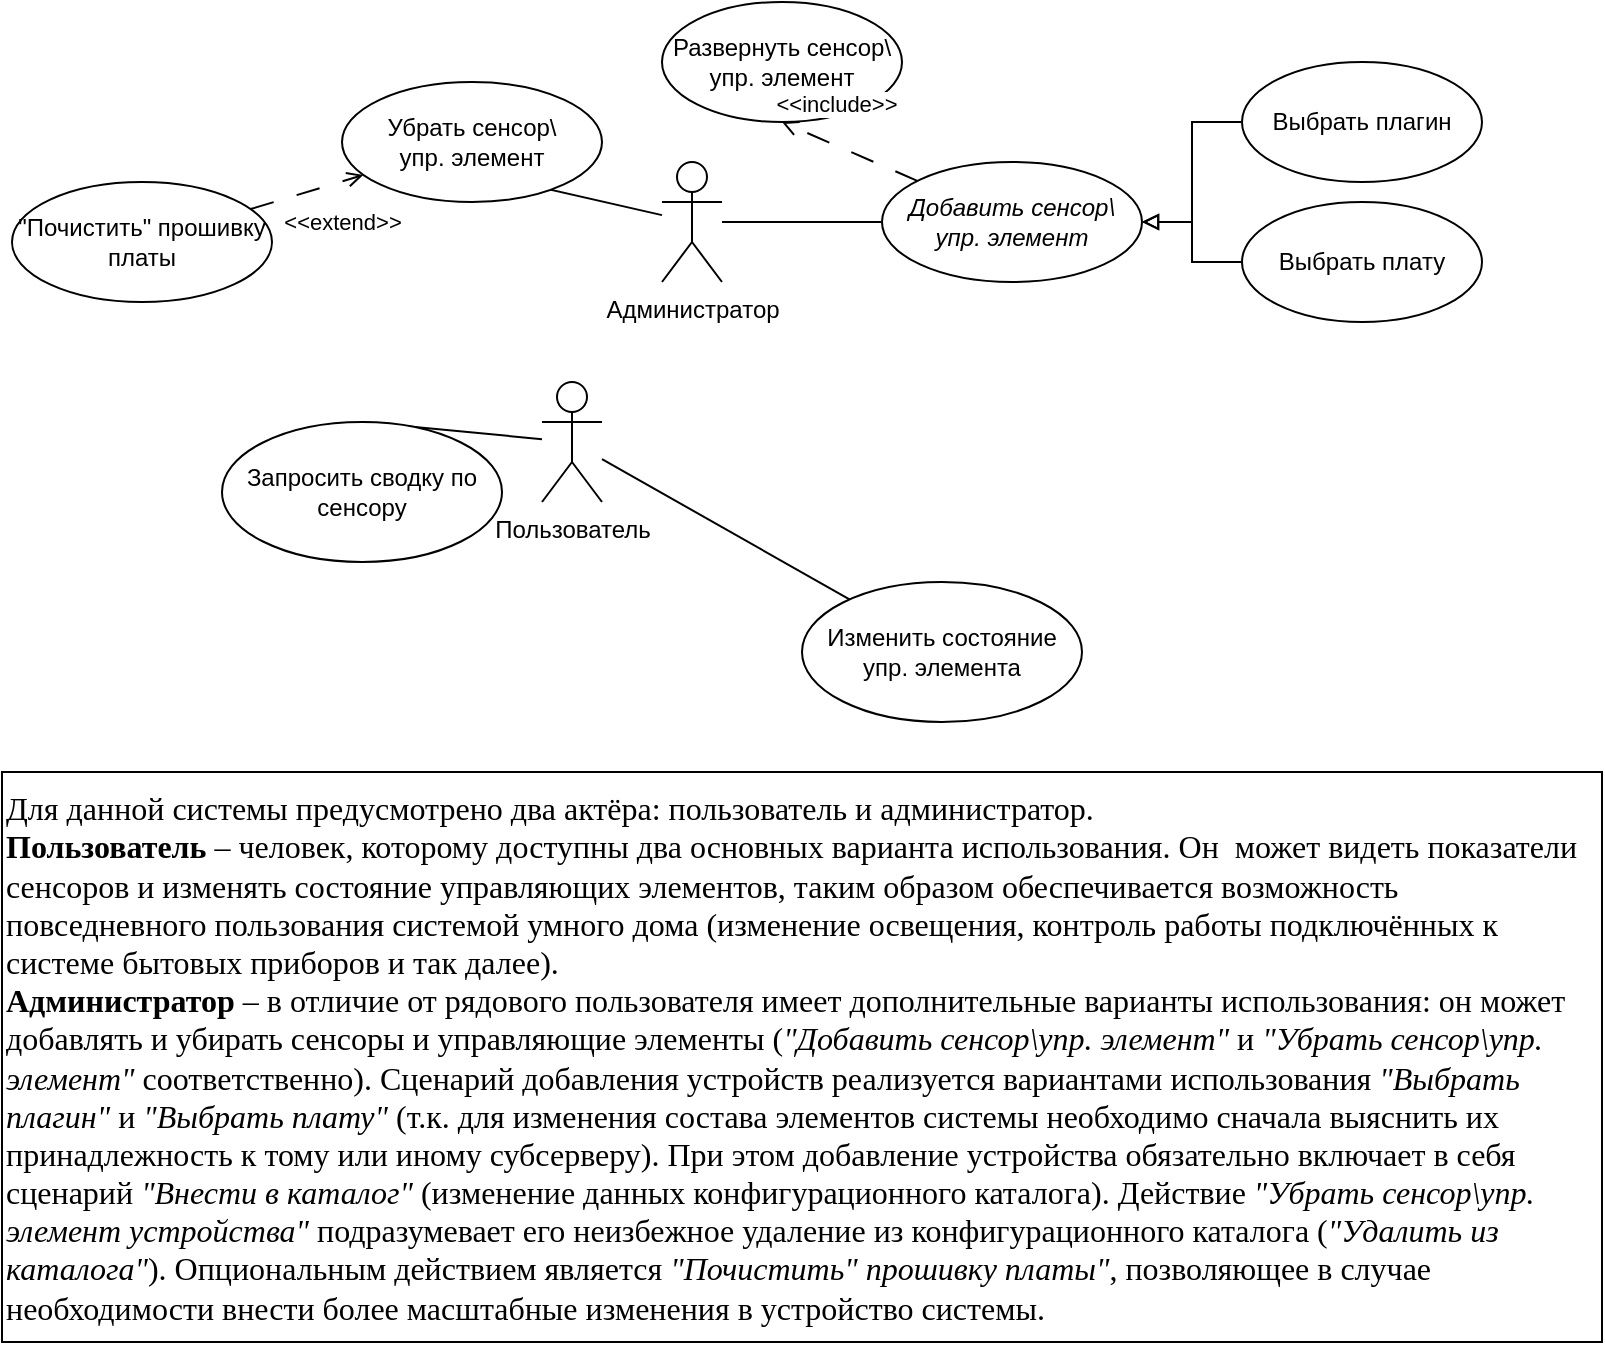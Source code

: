 <mxfile version="22.1.7" type="github">
  <diagram name="Страница — 1" id="LTqVgdhhhah4Ef-IsAjk">
    <mxGraphModel dx="2192" dy="593" grid="1" gridSize="10" guides="1" tooltips="1" connect="1" arrows="1" fold="1" page="1" pageScale="1" pageWidth="827" pageHeight="1169" math="0" shadow="0">
      <root>
        <mxCell id="0" />
        <mxCell id="1" parent="0" />
        <mxCell id="8Lzk3z1pBCngfyzM7mtx-12" style="edgeStyle=orthogonalEdgeStyle;rounded=0;orthogonalLoop=1;jettySize=auto;html=1;endArrow=none;endFill=0;" parent="1" source="8Lzk3z1pBCngfyzM7mtx-1" target="8Lzk3z1pBCngfyzM7mtx-4" edge="1">
          <mxGeometry relative="1" as="geometry" />
        </mxCell>
        <mxCell id="8Lzk3z1pBCngfyzM7mtx-21" style="rounded=0;orthogonalLoop=1;jettySize=auto;html=1;entryX=0;entryY=0.5;entryDx=0;entryDy=0;endArrow=none;endFill=0;" parent="1" source="8Lzk3z1pBCngfyzM7mtx-1" target="8Lzk3z1pBCngfyzM7mtx-20" edge="1">
          <mxGeometry relative="1" as="geometry" />
        </mxCell>
        <mxCell id="8Lzk3z1pBCngfyzM7mtx-1" value="Администратор" style="shape=umlActor;verticalLabelPosition=bottom;verticalAlign=top;html=1;" parent="1" vertex="1">
          <mxGeometry x="310" y="150" width="30" height="60" as="geometry" />
        </mxCell>
        <mxCell id="8Lzk3z1pBCngfyzM7mtx-4" value="&lt;i&gt;Добавить сенсор\&lt;br&gt;упр. элемент&lt;/i&gt;" style="ellipse;whiteSpace=wrap;html=1;" parent="1" vertex="1">
          <mxGeometry x="420" y="150" width="130" height="60" as="geometry" />
        </mxCell>
        <mxCell id="8Lzk3z1pBCngfyzM7mtx-16" style="rounded=0;orthogonalLoop=1;jettySize=auto;html=1;entryX=0.5;entryY=0;entryDx=0;entryDy=0;endArrow=none;endFill=0;" parent="1" source="8Lzk3z1pBCngfyzM7mtx-5" target="8Lzk3z1pBCngfyzM7mtx-14" edge="1">
          <mxGeometry relative="1" as="geometry" />
        </mxCell>
        <mxCell id="8Lzk3z1pBCngfyzM7mtx-17" style="rounded=0;orthogonalLoop=1;jettySize=auto;html=1;endArrow=none;endFill=0;" parent="1" source="8Lzk3z1pBCngfyzM7mtx-5" target="8Lzk3z1pBCngfyzM7mtx-15" edge="1">
          <mxGeometry relative="1" as="geometry" />
        </mxCell>
        <mxCell id="8Lzk3z1pBCngfyzM7mtx-5" value="Пользователь" style="shape=umlActor;verticalLabelPosition=bottom;verticalAlign=top;html=1;" parent="1" vertex="1">
          <mxGeometry x="250" y="260" width="30" height="60" as="geometry" />
        </mxCell>
        <mxCell id="8Lzk3z1pBCngfyzM7mtx-10" style="edgeStyle=orthogonalEdgeStyle;rounded=0;orthogonalLoop=1;jettySize=auto;html=1;entryX=1;entryY=0.5;entryDx=0;entryDy=0;endArrow=block;endFill=0;" parent="1" source="8Lzk3z1pBCngfyzM7mtx-6" target="8Lzk3z1pBCngfyzM7mtx-4" edge="1">
          <mxGeometry relative="1" as="geometry" />
        </mxCell>
        <mxCell id="8Lzk3z1pBCngfyzM7mtx-6" value="Выбрать плагин" style="ellipse;whiteSpace=wrap;html=1;" parent="1" vertex="1">
          <mxGeometry x="600" y="100" width="120" height="60" as="geometry" />
        </mxCell>
        <mxCell id="8Lzk3z1pBCngfyzM7mtx-11" style="edgeStyle=orthogonalEdgeStyle;rounded=0;orthogonalLoop=1;jettySize=auto;html=1;endArrow=block;endFill=0;" parent="1" source="8Lzk3z1pBCngfyzM7mtx-7" target="8Lzk3z1pBCngfyzM7mtx-4" edge="1">
          <mxGeometry relative="1" as="geometry" />
        </mxCell>
        <mxCell id="8Lzk3z1pBCngfyzM7mtx-7" value="Выбрать плату" style="ellipse;whiteSpace=wrap;html=1;" parent="1" vertex="1">
          <mxGeometry x="600" y="170" width="120" height="60" as="geometry" />
        </mxCell>
        <mxCell id="8Lzk3z1pBCngfyzM7mtx-8" value="Развернуть сенсор\&lt;br&gt;упр. элемент" style="ellipse;whiteSpace=wrap;html=1;" parent="1" vertex="1">
          <mxGeometry x="310" y="70" width="120" height="60" as="geometry" />
        </mxCell>
        <mxCell id="8Lzk3z1pBCngfyzM7mtx-14" value="Запросить сводку по сенсору" style="ellipse;whiteSpace=wrap;html=1;" parent="1" vertex="1">
          <mxGeometry x="90" y="280" width="140" height="70" as="geometry" />
        </mxCell>
        <mxCell id="8Lzk3z1pBCngfyzM7mtx-15" value="Изменить состояние упр. элемента" style="ellipse;whiteSpace=wrap;html=1;" parent="1" vertex="1">
          <mxGeometry x="380" y="360" width="140" height="70" as="geometry" />
        </mxCell>
        <mxCell id="8Lzk3z1pBCngfyzM7mtx-20" value="Убрать сенсор\&lt;br&gt;упр. элемент" style="ellipse;whiteSpace=wrap;html=1;" parent="1" vertex="1">
          <mxGeometry x="150" y="110" width="130" height="60" as="geometry" />
        </mxCell>
        <mxCell id="8Lzk3z1pBCngfyzM7mtx-25" value="&amp;lt;&amp;lt;extend&amp;gt;&amp;gt;" style="rounded=0;orthogonalLoop=1;jettySize=auto;html=1;dashed=1;dashPattern=12 12;endArrow=open;endFill=0;" parent="1" source="8Lzk3z1pBCngfyzM7mtx-24" target="8Lzk3z1pBCngfyzM7mtx-20" edge="1">
          <mxGeometry x="0.418" y="-19" relative="1" as="geometry">
            <mxPoint as="offset" />
          </mxGeometry>
        </mxCell>
        <mxCell id="8Lzk3z1pBCngfyzM7mtx-24" value="&quot;Почистить&quot; прошивку платы" style="ellipse;whiteSpace=wrap;html=1;" parent="1" vertex="1">
          <mxGeometry x="-15" y="160" width="130" height="60" as="geometry" />
        </mxCell>
        <mxCell id="7xNzpW6Ljf1oBYX3WRYf-2" value="&lt;div style=&quot;font-size: 16px;&quot;&gt;&lt;font style=&quot;font-size: 16px;&quot;&gt;Для данной системы предусмотрено два актёра: пользователь и администратор.&lt;/font&gt;&lt;/div&gt;&lt;div style=&quot;font-size: 16px;&quot;&gt;&lt;font style=&quot;font-size: 16px;&quot;&gt;&lt;b&gt;Пользователь &lt;/b&gt;– человек, которому доступны два основных варианта использования. Он&amp;nbsp; может видеть показатели сенсоров и изменять состояние управляющих элементов, таким образом обеспечивается возможность повседневного пользования системой умного дома (изменение освещения, контроль работы подключённых к системе бытовых приборов и так далее).&lt;/font&gt;&lt;/div&gt;&lt;div style=&quot;font-size: 16px;&quot;&gt;&lt;font style=&quot;font-size: 16px;&quot;&gt;&lt;b&gt;Администратор &lt;/b&gt;– в отличие от рядового пользователя имеет дополнительные варианты использования: он может добавлять и убирать сенсоры и управляющие элементы (&lt;i&gt;&quot;Добавить сенсор\упр. элемент&quot;&lt;/i&gt; и &lt;i&gt;&quot;Убрать сенсор\упр. элемент&quot;&lt;/i&gt; соответственно). Сценарий добавления устройств реализуется вариантами использования &lt;i&gt;&quot;Выбрать плагин&quot;&lt;/i&gt; и &lt;i&gt;&quot;Выбрать плату&quot;&lt;/i&gt; (т.к. для изменения состава элементов системы необходимо сначала выяснить их принадлежность к тому или иному субсерверу). При этом добавление устройства обязательно включает в себя сценарий &lt;i&gt;&quot;Внести в каталог&quot; &lt;/i&gt;(изменение данных конфигурационного каталога). Действие &lt;i&gt;&quot;Убрать сенсор\упр. элемент устройства&quot;&lt;/i&gt; подразумевает его неизбежное удаление из конфигурационного каталога (&lt;i&gt;&quot;Удалить из каталога&quot;&lt;/i&gt;). Опциональным действием является &lt;i&gt;&quot;Почистить&quot; прошивку платы&quot;&lt;/i&gt;, позволяющее в случае необходимости внести более масштабные изменения в устройство системы.&amp;nbsp;&lt;/font&gt;&lt;/div&gt;" style="rounded=0;whiteSpace=wrap;html=1;align=left;fontFamily=Times New Roman;" parent="1" vertex="1">
          <mxGeometry x="-20" y="455" width="800" height="285" as="geometry" />
        </mxCell>
        <mxCell id="OE0huEzDASAAwvuuLTIl-3" value="&amp;lt;&amp;lt;include&amp;gt;&amp;gt;" style="rounded=0;orthogonalLoop=1;jettySize=auto;html=1;dashed=1;dashPattern=12 12;endArrow=open;endFill=0;entryX=0.5;entryY=1;entryDx=0;entryDy=0;" edge="1" parent="1" source="8Lzk3z1pBCngfyzM7mtx-4" target="8Lzk3z1pBCngfyzM7mtx-8">
          <mxGeometry x="0.418" y="-19" relative="1" as="geometry">
            <mxPoint as="offset" />
            <mxPoint x="114" y="184" as="sourcePoint" />
            <mxPoint x="500" y="100" as="targetPoint" />
          </mxGeometry>
        </mxCell>
      </root>
    </mxGraphModel>
  </diagram>
</mxfile>
